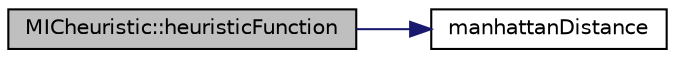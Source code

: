 digraph "MICheuristic::heuristicFunction"
{
 // INTERACTIVE_SVG=YES
 // LATEX_PDF_SIZE
  edge [fontname="Helvetica",fontsize="10",labelfontname="Helvetica",labelfontsize="10"];
  node [fontname="Helvetica",fontsize="10",shape=record];
  rankdir="LR";
  Node1 [label="MICheuristic::heuristicFunction",height=0.2,width=0.4,color="black", fillcolor="grey75", style="filled", fontcolor="black",tooltip=" "];
  Node1 -> Node2 [color="midnightblue",fontsize="10",style="solid",fontname="Helvetica"];
  Node2 [label="manhattanDistance",height=0.2,width=0.4,color="black", fillcolor="white", style="filled",URL="$HeuristicManhattan_8h.html#a8b0cd05d8e7cb8bb66dddeb95a90f153",tooltip=" "];
}
